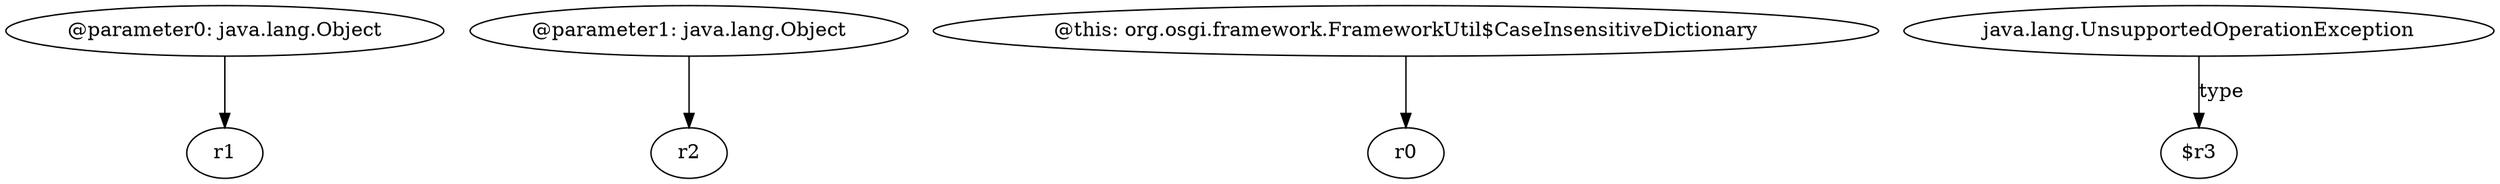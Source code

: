 digraph g {
0[label="@parameter0: java.lang.Object"]
1[label="r1"]
0->1[label=""]
2[label="@parameter1: java.lang.Object"]
3[label="r2"]
2->3[label=""]
4[label="@this: org.osgi.framework.FrameworkUtil$CaseInsensitiveDictionary"]
5[label="r0"]
4->5[label=""]
6[label="java.lang.UnsupportedOperationException"]
7[label="$r3"]
6->7[label="type"]
}
